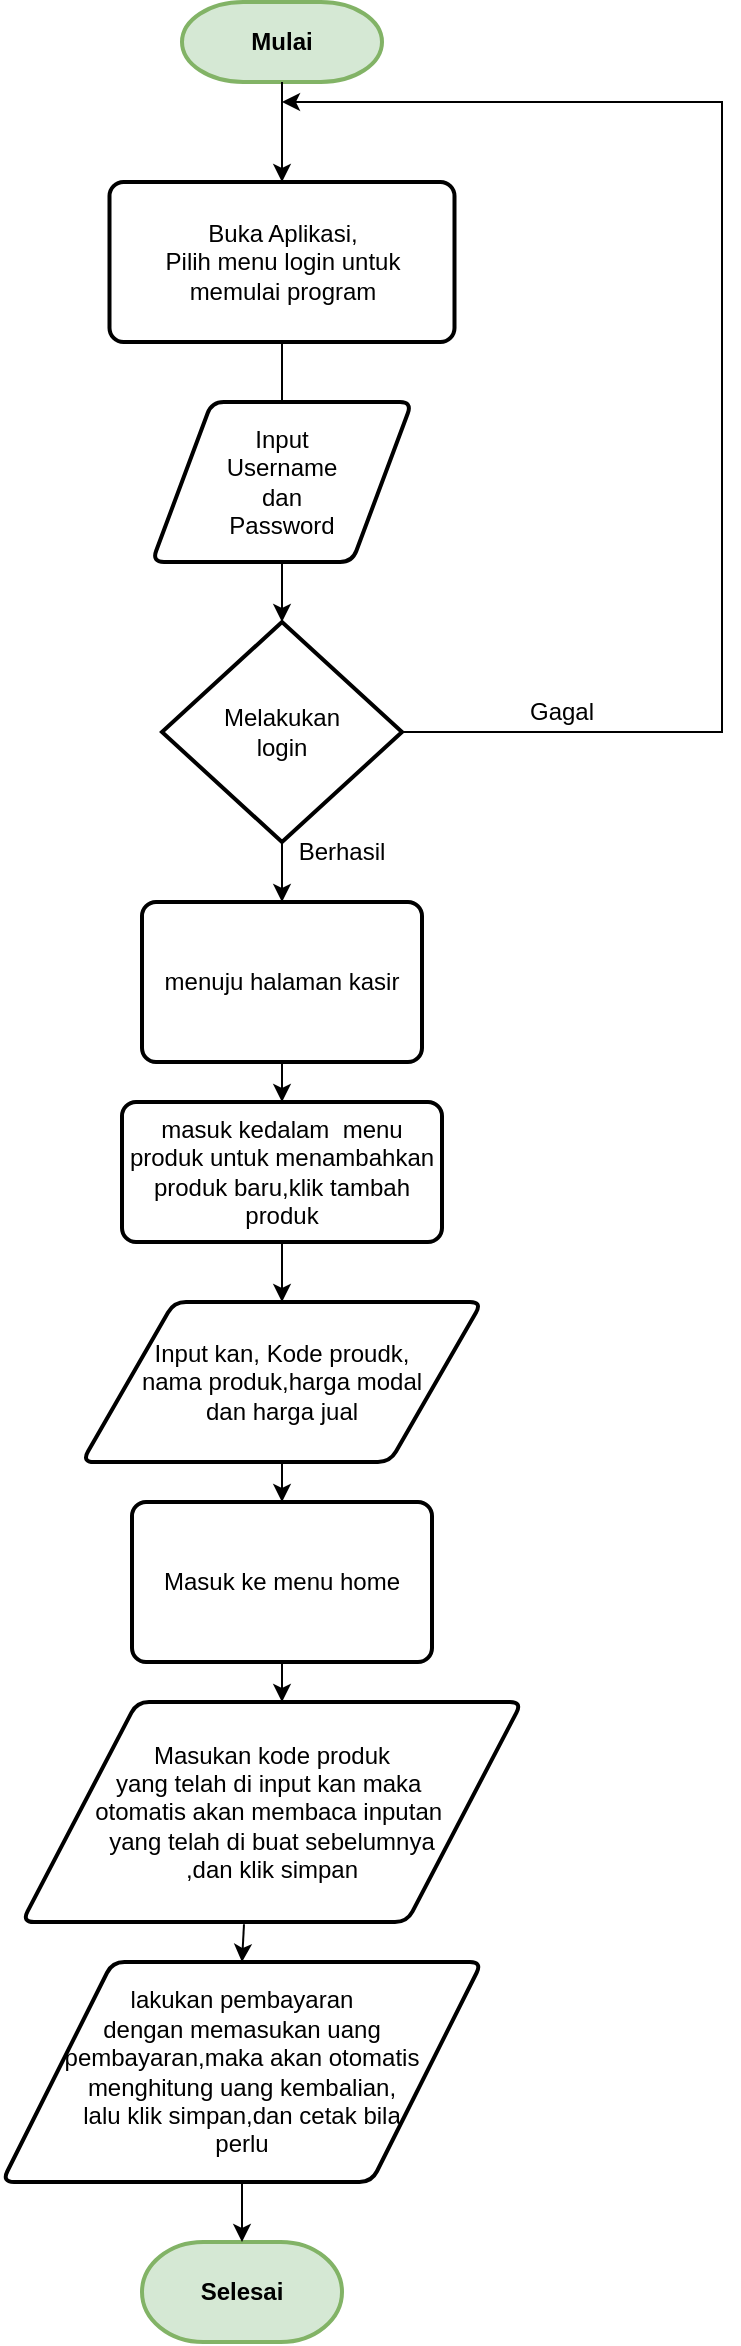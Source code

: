<mxfile version="20.8.15" type="device"><diagram name="Page-1" id="TEZ7Z9kvwHBVLriNU2iw"><mxGraphModel dx="1035" dy="516" grid="1" gridSize="10" guides="1" tooltips="1" connect="1" arrows="1" fold="1" page="1" pageScale="1" pageWidth="850" pageHeight="1100" math="0" shadow="0"><root><mxCell id="0"/><mxCell id="1" parent="0"/><mxCell id="NbF7qC8qY6ZD7v-B8Fwg-45" value="&lt;b&gt;Mulai&lt;/b&gt;" style="strokeWidth=2;html=1;shape=mxgraph.flowchart.terminator;whiteSpace=wrap;fillColor=#d5e8d4;strokeColor=#82b366;" parent="1" vertex="1"><mxGeometry x="600" y="110" width="100" height="40" as="geometry"/></mxCell><mxCell id="NbF7qC8qY6ZD7v-B8Fwg-46" value="Buka Aplikasi,&lt;br&gt;Pilih menu login untuk&lt;br&gt;memulai program" style="rounded=1;whiteSpace=wrap;html=1;absoluteArcSize=1;arcSize=14;strokeWidth=2;" parent="1" vertex="1"><mxGeometry x="563.75" y="200" width="172.5" height="80" as="geometry"/></mxCell><mxCell id="NbF7qC8qY6ZD7v-B8Fwg-47" value="Input&lt;br&gt;Username&lt;br&gt;dan&lt;br&gt;Password" style="shape=parallelogram;html=1;strokeWidth=2;perimeter=parallelogramPerimeter;whiteSpace=wrap;rounded=1;arcSize=12;size=0.23;" parent="1" vertex="1"><mxGeometry x="585" y="310" width="130" height="80" as="geometry"/></mxCell><mxCell id="NbF7qC8qY6ZD7v-B8Fwg-48" value="Melakukan&lt;br&gt;login" style="strokeWidth=2;html=1;shape=mxgraph.flowchart.decision;whiteSpace=wrap;" parent="1" vertex="1"><mxGeometry x="590" y="420" width="120" height="110" as="geometry"/></mxCell><mxCell id="NbF7qC8qY6ZD7v-B8Fwg-49" value="menuju halaman kasir" style="rounded=1;whiteSpace=wrap;html=1;absoluteArcSize=1;arcSize=14;strokeWidth=2;" parent="1" vertex="1"><mxGeometry x="580" y="560" width="140" height="80" as="geometry"/></mxCell><mxCell id="NbF7qC8qY6ZD7v-B8Fwg-51" value="" style="endArrow=classic;html=1;rounded=0;exitX=0.5;exitY=1;exitDx=0;exitDy=0;entryX=0.5;entryY=0;entryDx=0;entryDy=0;entryPerimeter=0;" parent="1" source="NbF7qC8qY6ZD7v-B8Fwg-47" target="NbF7qC8qY6ZD7v-B8Fwg-48" edge="1"><mxGeometry width="50" height="50" relative="1" as="geometry"><mxPoint x="360" y="410" as="sourcePoint"/><mxPoint x="410" y="360" as="targetPoint"/></mxGeometry></mxCell><mxCell id="NbF7qC8qY6ZD7v-B8Fwg-53" value="" style="endArrow=classic;html=1;rounded=0;exitX=0.5;exitY=1;exitDx=0;exitDy=0;exitPerimeter=0;entryX=0.5;entryY=0;entryDx=0;entryDy=0;" parent="1" source="NbF7qC8qY6ZD7v-B8Fwg-45" target="NbF7qC8qY6ZD7v-B8Fwg-46" edge="1"><mxGeometry width="50" height="50" relative="1" as="geometry"><mxPoint x="360" y="410" as="sourcePoint"/><mxPoint x="840" y="220" as="targetPoint"/></mxGeometry></mxCell><mxCell id="NbF7qC8qY6ZD7v-B8Fwg-54" value="" style="endArrow=none;html=1;rounded=0;exitX=0.5;exitY=1;exitDx=0;exitDy=0;entryX=0.5;entryY=0;entryDx=0;entryDy=0;" parent="1" source="NbF7qC8qY6ZD7v-B8Fwg-46" target="NbF7qC8qY6ZD7v-B8Fwg-47" edge="1"><mxGeometry width="50" height="50" relative="1" as="geometry"><mxPoint x="360" y="410" as="sourcePoint"/><mxPoint x="410" y="360" as="targetPoint"/></mxGeometry></mxCell><mxCell id="NbF7qC8qY6ZD7v-B8Fwg-56" value="" style="endArrow=classic;html=1;rounded=0;exitX=0.5;exitY=1;exitDx=0;exitDy=0;exitPerimeter=0;entryX=0.5;entryY=0;entryDx=0;entryDy=0;" parent="1" source="NbF7qC8qY6ZD7v-B8Fwg-48" target="NbF7qC8qY6ZD7v-B8Fwg-49" edge="1"><mxGeometry width="50" height="50" relative="1" as="geometry"><mxPoint x="480" y="680" as="sourcePoint"/><mxPoint x="530" y="630" as="targetPoint"/></mxGeometry></mxCell><mxCell id="9b1VhEcifESXoROCGAiI-2" value="" style="endArrow=classic;html=1;rounded=0;exitX=1;exitY=0.5;exitDx=0;exitDy=0;exitPerimeter=0;" parent="1" source="NbF7qC8qY6ZD7v-B8Fwg-48" edge="1"><mxGeometry width="50" height="50" relative="1" as="geometry"><mxPoint x="520" y="420" as="sourcePoint"/><mxPoint x="650" y="160" as="targetPoint"/><Array as="points"><mxPoint x="870" y="475"/><mxPoint x="870" y="160"/></Array></mxGeometry></mxCell><mxCell id="9b1VhEcifESXoROCGAiI-3" value="Berhasil" style="text;html=1;strokeColor=none;fillColor=none;align=center;verticalAlign=middle;whiteSpace=wrap;rounded=0;" parent="1" vertex="1"><mxGeometry x="650" y="520" width="60" height="30" as="geometry"/></mxCell><mxCell id="9b1VhEcifESXoROCGAiI-4" value="Gagal" style="text;html=1;strokeColor=none;fillColor=none;align=center;verticalAlign=middle;whiteSpace=wrap;rounded=0;" parent="1" vertex="1"><mxGeometry x="760" y="450" width="60" height="30" as="geometry"/></mxCell><mxCell id="9b1VhEcifESXoROCGAiI-5" value="masuk kedalam&amp;nbsp; menu produk untuk menambahkan produk baru,klik tambah produk" style="rounded=1;whiteSpace=wrap;html=1;absoluteArcSize=1;arcSize=14;strokeWidth=2;" parent="1" vertex="1"><mxGeometry x="570" y="660" width="160" height="70" as="geometry"/></mxCell><mxCell id="V2Q3CY6U2hOjIDJsgpdx-1" value="" style="endArrow=classic;html=1;rounded=0;exitX=0.5;exitY=1;exitDx=0;exitDy=0;entryX=0.5;entryY=0;entryDx=0;entryDy=0;" edge="1" parent="1" source="NbF7qC8qY6ZD7v-B8Fwg-49" target="9b1VhEcifESXoROCGAiI-5"><mxGeometry width="50" height="50" relative="1" as="geometry"><mxPoint x="320" y="670" as="sourcePoint"/><mxPoint x="370" y="620" as="targetPoint"/></mxGeometry></mxCell><mxCell id="V2Q3CY6U2hOjIDJsgpdx-3" value="" style="endArrow=classic;html=1;rounded=0;exitX=0.5;exitY=1;exitDx=0;exitDy=0;" edge="1" parent="1" source="9b1VhEcifESXoROCGAiI-5"><mxGeometry width="50" height="50" relative="1" as="geometry"><mxPoint x="320" y="650" as="sourcePoint"/><mxPoint x="650" y="760" as="targetPoint"/></mxGeometry></mxCell><mxCell id="V2Q3CY6U2hOjIDJsgpdx-4" style="edgeStyle=orthogonalEdgeStyle;rounded=0;orthogonalLoop=1;jettySize=auto;html=1;exitX=0.5;exitY=1;exitDx=0;exitDy=0;" edge="1" parent="1"><mxGeometry relative="1" as="geometry"><mxPoint x="650" y="830" as="sourcePoint"/><mxPoint x="650" y="830" as="targetPoint"/></mxGeometry></mxCell><mxCell id="V2Q3CY6U2hOjIDJsgpdx-6" value="" style="endArrow=classic;html=1;rounded=0;exitX=0.5;exitY=1;exitDx=0;exitDy=0;entryX=0.5;entryY=0;entryDx=0;entryDy=0;" edge="1" parent="1"><mxGeometry width="50" height="50" relative="1" as="geometry"><mxPoint x="650" y="830" as="sourcePoint"/><mxPoint x="650" y="860" as="targetPoint"/></mxGeometry></mxCell><mxCell id="V2Q3CY6U2hOjIDJsgpdx-8" value="" style="endArrow=classic;html=1;rounded=0;exitX=0.5;exitY=1;exitDx=0;exitDy=0;entryX=0.5;entryY=0;entryDx=0;entryDy=0;" edge="1" parent="1"><mxGeometry width="50" height="50" relative="1" as="geometry"><mxPoint x="650" y="940" as="sourcePoint"/><mxPoint x="649.995" y="960" as="targetPoint"/></mxGeometry></mxCell><mxCell id="V2Q3CY6U2hOjIDJsgpdx-9" value="Input kan, Kode proudk,&lt;br style=&quot;border-color: var(--border-color);&quot;&gt;nama produk,harga modal&lt;br style=&quot;border-color: var(--border-color);&quot;&gt;dan harga jual" style="shape=parallelogram;html=1;strokeWidth=2;perimeter=parallelogramPerimeter;whiteSpace=wrap;rounded=1;arcSize=12;size=0.23;" vertex="1" parent="1"><mxGeometry x="550" y="760" width="200" height="80" as="geometry"/></mxCell><mxCell id="V2Q3CY6U2hOjIDJsgpdx-11" value="Masuk ke menu home" style="rounded=1;whiteSpace=wrap;html=1;absoluteArcSize=1;arcSize=14;strokeWidth=2;" vertex="1" parent="1"><mxGeometry x="575" y="860" width="150" height="80" as="geometry"/></mxCell><mxCell id="V2Q3CY6U2hOjIDJsgpdx-12" value="Masukan kode produk&lt;br style=&quot;border-color: var(--border-color);&quot;&gt;yang telah di input kan maka&amp;nbsp;&lt;br style=&quot;border-color: var(--border-color);&quot;&gt;otomatis akan membaca inputan&amp;nbsp;&lt;br style=&quot;border-color: var(--border-color);&quot;&gt;yang telah di buat sebelumnya&lt;br style=&quot;border-color: var(--border-color);&quot;&gt;,dan klik simpan" style="shape=parallelogram;html=1;strokeWidth=2;perimeter=parallelogramPerimeter;whiteSpace=wrap;rounded=1;arcSize=12;size=0.23;" vertex="1" parent="1"><mxGeometry x="520" y="960" width="250" height="110" as="geometry"/></mxCell><mxCell id="V2Q3CY6U2hOjIDJsgpdx-13" value="lakukan pembayaran&lt;br&gt;dengan memasukan uang pembayaran,maka akan otomatis menghitung uang kembalian,&lt;br&gt;lalu klik simpan,dan cetak bila&lt;br&gt;perlu" style="shape=parallelogram;html=1;strokeWidth=2;perimeter=parallelogramPerimeter;whiteSpace=wrap;rounded=1;arcSize=12;size=0.23;" vertex="1" parent="1"><mxGeometry x="510" y="1090" width="240" height="110" as="geometry"/></mxCell><mxCell id="V2Q3CY6U2hOjIDJsgpdx-14" value="&lt;b&gt;Selesai&lt;/b&gt;" style="strokeWidth=2;html=1;shape=mxgraph.flowchart.terminator;whiteSpace=wrap;fillColor=#d5e8d4;strokeColor=#82b366;" vertex="1" parent="1"><mxGeometry x="580" y="1230" width="100" height="50" as="geometry"/></mxCell><mxCell id="V2Q3CY6U2hOjIDJsgpdx-15" value="" style="endArrow=classic;html=1;rounded=0;exitX=0.444;exitY=1.01;exitDx=0;exitDy=0;exitPerimeter=0;entryX=0.5;entryY=0;entryDx=0;entryDy=0;" edge="1" parent="1" source="V2Q3CY6U2hOjIDJsgpdx-12" target="V2Q3CY6U2hOjIDJsgpdx-13"><mxGeometry width="50" height="50" relative="1" as="geometry"><mxPoint x="500" y="1080" as="sourcePoint"/><mxPoint x="550" y="1030" as="targetPoint"/></mxGeometry></mxCell><mxCell id="V2Q3CY6U2hOjIDJsgpdx-16" value="" style="endArrow=classic;html=1;rounded=0;exitX=0.5;exitY=1;exitDx=0;exitDy=0;entryX=0.5;entryY=0;entryDx=0;entryDy=0;entryPerimeter=0;" edge="1" parent="1" source="V2Q3CY6U2hOjIDJsgpdx-13" target="V2Q3CY6U2hOjIDJsgpdx-14"><mxGeometry width="50" height="50" relative="1" as="geometry"><mxPoint x="500" y="1080" as="sourcePoint"/><mxPoint x="550" y="1030" as="targetPoint"/></mxGeometry></mxCell></root></mxGraphModel></diagram></mxfile>
